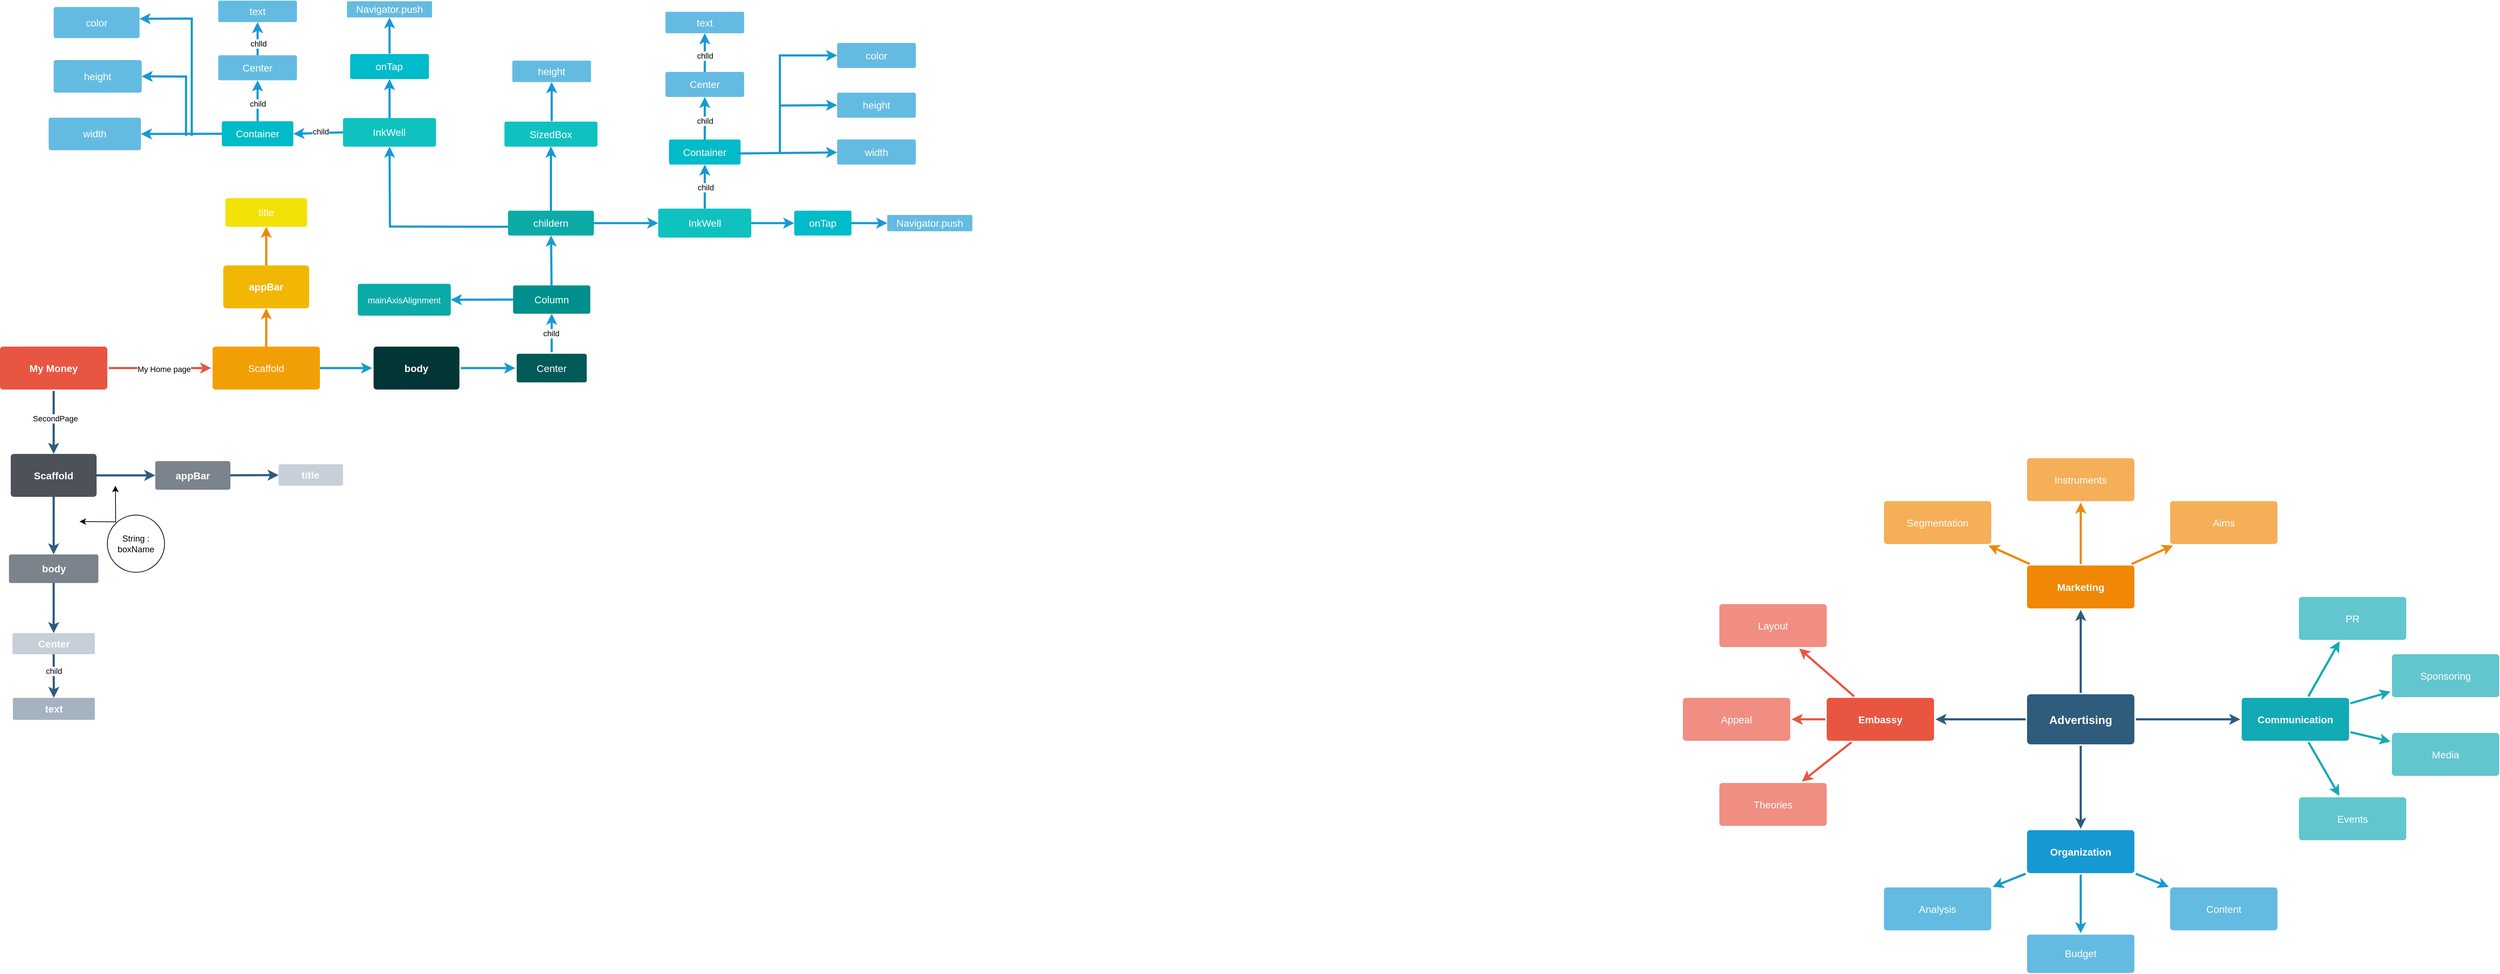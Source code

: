 <mxfile version="22.1.9" type="github">
  <diagram id="6a731a19-8d31-9384-78a2-239565b7b9f0" name="Page-1">
    <mxGraphModel dx="3760" dy="2024" grid="1" gridSize="10" guides="1" tooltips="1" connect="1" arrows="1" fold="1" page="1" pageScale="1" pageWidth="1169" pageHeight="827" background="none" math="0" shadow="0">
      <root>
        <mxCell id="0" />
        <mxCell id="1" parent="0" />
        <mxCell id="1745" value="" style="edgeStyle=none;rounded=0;jumpStyle=none;html=1;shadow=0;labelBackgroundColor=none;startArrow=none;startFill=0;endArrow=classic;endFill=1;jettySize=auto;orthogonalLoop=1;strokeColor=#2F5B7C;strokeWidth=3;fontFamily=Helvetica;fontSize=16;fontColor=#23445D;spacing=5;" parent="1" source="1749" target="1764" edge="1">
          <mxGeometry relative="1" as="geometry" />
        </mxCell>
        <mxCell id="1746" value="" style="edgeStyle=none;rounded=0;jumpStyle=none;html=1;shadow=0;labelBackgroundColor=none;startArrow=none;startFill=0;endArrow=classic;endFill=1;jettySize=auto;orthogonalLoop=1;strokeColor=#2F5B7C;strokeWidth=3;fontFamily=Helvetica;fontSize=16;fontColor=#23445D;spacing=5;" parent="1" source="1749" target="1771" edge="1">
          <mxGeometry relative="1" as="geometry" />
        </mxCell>
        <mxCell id="1747" value="" style="edgeStyle=none;rounded=0;jumpStyle=none;html=1;shadow=0;labelBackgroundColor=none;startArrow=none;startFill=0;endArrow=classic;endFill=1;jettySize=auto;orthogonalLoop=1;strokeColor=#2F5B7C;strokeWidth=3;fontFamily=Helvetica;fontSize=16;fontColor=#23445D;spacing=5;" parent="1" source="1749" target="1760" edge="1">
          <mxGeometry relative="1" as="geometry" />
        </mxCell>
        <mxCell id="1748" value="" style="edgeStyle=none;rounded=0;jumpStyle=none;html=1;shadow=0;labelBackgroundColor=none;startArrow=none;startFill=0;endArrow=classic;endFill=1;jettySize=auto;orthogonalLoop=1;strokeColor=#2F5B7C;strokeWidth=3;fontFamily=Helvetica;fontSize=16;fontColor=#23445D;spacing=5;" parent="1" source="1749" target="1753" edge="1">
          <mxGeometry relative="1" as="geometry" />
        </mxCell>
        <mxCell id="1749" value="Advertising" style="rounded=1;whiteSpace=wrap;html=1;shadow=0;labelBackgroundColor=none;strokeColor=none;strokeWidth=3;fillColor=#2F5B7C;fontFamily=Helvetica;fontSize=16;fontColor=#FFFFFF;align=center;fontStyle=1;spacing=5;arcSize=7;perimeterSpacing=2;" parent="1" vertex="1">
          <mxGeometry x="495" y="380.5" width="150" height="70" as="geometry" />
        </mxCell>
        <mxCell id="1750" value="" style="edgeStyle=none;rounded=1;jumpStyle=none;html=1;shadow=0;labelBackgroundColor=none;startArrow=none;startFill=0;jettySize=auto;orthogonalLoop=1;strokeColor=#E85642;strokeWidth=3;fontFamily=Helvetica;fontSize=14;fontColor=#FFFFFF;spacing=5;fontStyle=1;fillColor=#b0e3e6;" parent="1" source="1753" target="1756" edge="1">
          <mxGeometry relative="1" as="geometry" />
        </mxCell>
        <mxCell id="1751" value="" style="edgeStyle=none;rounded=1;jumpStyle=none;html=1;shadow=0;labelBackgroundColor=none;startArrow=none;startFill=0;jettySize=auto;orthogonalLoop=1;strokeColor=#E85642;strokeWidth=3;fontFamily=Helvetica;fontSize=14;fontColor=#FFFFFF;spacing=5;fontStyle=1;fillColor=#b0e3e6;" parent="1" source="1753" target="1755" edge="1">
          <mxGeometry relative="1" as="geometry" />
        </mxCell>
        <mxCell id="1752" value="" style="edgeStyle=none;rounded=1;jumpStyle=none;html=1;shadow=0;labelBackgroundColor=none;startArrow=none;startFill=0;jettySize=auto;orthogonalLoop=1;strokeColor=#E85642;strokeWidth=3;fontFamily=Helvetica;fontSize=14;fontColor=#FFFFFF;spacing=5;fontStyle=1;fillColor=#b0e3e6;" parent="1" source="1753" target="1754" edge="1">
          <mxGeometry relative="1" as="geometry" />
        </mxCell>
        <mxCell id="1753" value="Embassy" style="rounded=1;whiteSpace=wrap;html=1;shadow=0;labelBackgroundColor=none;strokeColor=none;strokeWidth=3;fillColor=#e85642;fontFamily=Helvetica;fontSize=14;fontColor=#FFFFFF;align=center;spacing=5;fontStyle=1;arcSize=7;perimeterSpacing=2;" parent="1" vertex="1">
          <mxGeometry x="215" y="385.5" width="150" height="60" as="geometry" />
        </mxCell>
        <mxCell id="1754" value="Theories" style="rounded=1;whiteSpace=wrap;html=1;shadow=0;labelBackgroundColor=none;strokeColor=none;strokeWidth=3;fillColor=#f08e81;fontFamily=Helvetica;fontSize=14;fontColor=#FFFFFF;align=center;spacing=5;fontStyle=0;arcSize=7;perimeterSpacing=2;" parent="1" vertex="1">
          <mxGeometry x="65" y="504.5" width="150" height="60" as="geometry" />
        </mxCell>
        <mxCell id="1755" value="Appeal" style="rounded=1;whiteSpace=wrap;html=1;shadow=0;labelBackgroundColor=none;strokeColor=none;strokeWidth=3;fillColor=#f08e81;fontFamily=Helvetica;fontSize=14;fontColor=#FFFFFF;align=center;spacing=5;fontStyle=0;arcSize=7;perimeterSpacing=2;" parent="1" vertex="1">
          <mxGeometry x="14" y="385.5" width="150" height="60" as="geometry" />
        </mxCell>
        <mxCell id="1756" value="Layout" style="rounded=1;whiteSpace=wrap;html=1;shadow=0;labelBackgroundColor=none;strokeColor=none;strokeWidth=3;fillColor=#f08e81;fontFamily=Helvetica;fontSize=14;fontColor=#FFFFFF;align=center;spacing=5;fontStyle=0;arcSize=7;perimeterSpacing=2;" parent="1" vertex="1">
          <mxGeometry x="65" y="254.5" width="150" height="60" as="geometry" />
        </mxCell>
        <mxCell id="1757" value="" style="edgeStyle=none;rounded=0;jumpStyle=none;html=1;shadow=0;labelBackgroundColor=none;startArrow=none;startFill=0;endArrow=classic;endFill=1;jettySize=auto;orthogonalLoop=1;strokeColor=#1699D3;strokeWidth=3;fontFamily=Helvetica;fontSize=14;fontColor=#FFFFFF;spacing=5;" parent="1" source="1760" target="1763" edge="1">
          <mxGeometry relative="1" as="geometry" />
        </mxCell>
        <mxCell id="1758" value="" style="edgeStyle=none;rounded=0;jumpStyle=none;html=1;shadow=0;labelBackgroundColor=none;startArrow=none;startFill=0;endArrow=classic;endFill=1;jettySize=auto;orthogonalLoop=1;strokeColor=#1699D3;strokeWidth=3;fontFamily=Helvetica;fontSize=14;fontColor=#FFFFFF;spacing=5;" parent="1" source="1760" target="1762" edge="1">
          <mxGeometry relative="1" as="geometry" />
        </mxCell>
        <mxCell id="1759" value="" style="edgeStyle=none;rounded=0;jumpStyle=none;html=1;shadow=0;labelBackgroundColor=none;startArrow=none;startFill=0;endArrow=classic;endFill=1;jettySize=auto;orthogonalLoop=1;strokeColor=#1699D3;strokeWidth=3;fontFamily=Helvetica;fontSize=14;fontColor=#FFFFFF;spacing=5;" parent="1" source="1760" target="1761" edge="1">
          <mxGeometry relative="1" as="geometry" />
        </mxCell>
        <mxCell id="1760" value="Organization" style="rounded=1;whiteSpace=wrap;html=1;shadow=0;labelBackgroundColor=none;strokeColor=none;strokeWidth=3;fillColor=#1699d3;fontFamily=Helvetica;fontSize=14;fontColor=#FFFFFF;align=center;spacing=5;fontStyle=1;arcSize=7;perimeterSpacing=2;" parent="1" vertex="1">
          <mxGeometry x="495" y="570.5" width="150" height="60" as="geometry" />
        </mxCell>
        <mxCell id="1761" value="Content" style="rounded=1;whiteSpace=wrap;html=1;shadow=0;labelBackgroundColor=none;strokeColor=none;strokeWidth=3;fillColor=#64bbe2;fontFamily=Helvetica;fontSize=14;fontColor=#FFFFFF;align=center;spacing=5;arcSize=7;perimeterSpacing=2;" parent="1" vertex="1">
          <mxGeometry x="695" y="650.5" width="150" height="60" as="geometry" />
        </mxCell>
        <mxCell id="1762" value="Budget" style="rounded=1;whiteSpace=wrap;html=1;shadow=0;labelBackgroundColor=none;strokeColor=none;strokeWidth=3;fillColor=#64bbe2;fontFamily=Helvetica;fontSize=14;fontColor=#FFFFFF;align=center;spacing=5;arcSize=7;perimeterSpacing=2;" parent="1" vertex="1">
          <mxGeometry x="495" y="716.5" width="150" height="53.5" as="geometry" />
        </mxCell>
        <mxCell id="1763" value="Analysis" style="rounded=1;whiteSpace=wrap;html=1;shadow=0;labelBackgroundColor=none;strokeColor=none;strokeWidth=3;fillColor=#64bbe2;fontFamily=Helvetica;fontSize=14;fontColor=#FFFFFF;align=center;spacing=5;arcSize=7;perimeterSpacing=2;" parent="1" vertex="1">
          <mxGeometry x="295" y="650.5" width="150" height="60" as="geometry" />
        </mxCell>
        <mxCell id="1764" value="Marketing" style="rounded=1;whiteSpace=wrap;html=1;shadow=0;labelBackgroundColor=none;strokeColor=none;strokeWidth=3;fillColor=#F08705;fontFamily=Helvetica;fontSize=14;fontColor=#FFFFFF;align=center;spacing=5;fontStyle=1;arcSize=7;perimeterSpacing=2;" parent="1" vertex="1">
          <mxGeometry x="495" y="200.5" width="150" height="60" as="geometry" />
        </mxCell>
        <mxCell id="1765" value="Aims&lt;br&gt;" style="rounded=1;whiteSpace=wrap;html=1;shadow=0;labelBackgroundColor=none;strokeColor=none;strokeWidth=3;fillColor=#f5af58;fontFamily=Helvetica;fontSize=14;fontColor=#FFFFFF;align=center;spacing=5;arcSize=7;perimeterSpacing=2;" parent="1" vertex="1">
          <mxGeometry x="695" y="110.5" width="150" height="60" as="geometry" />
        </mxCell>
        <mxCell id="1766" value="" style="edgeStyle=none;rounded=0;jumpStyle=none;html=1;shadow=0;labelBackgroundColor=none;startArrow=none;startFill=0;endArrow=classic;endFill=1;jettySize=auto;orthogonalLoop=1;strokeColor=#F08705;strokeWidth=3;fontFamily=Helvetica;fontSize=14;fontColor=#FFFFFF;spacing=5;" parent="1" source="1764" target="1765" edge="1">
          <mxGeometry relative="1" as="geometry" />
        </mxCell>
        <mxCell id="1767" value="Instruments" style="rounded=1;whiteSpace=wrap;html=1;shadow=0;labelBackgroundColor=none;strokeColor=none;strokeWidth=3;fillColor=#f5af58;fontFamily=Helvetica;fontSize=14;fontColor=#FFFFFF;align=center;spacing=5;arcSize=7;perimeterSpacing=2;" parent="1" vertex="1">
          <mxGeometry x="495" y="50.5" width="150" height="60" as="geometry" />
        </mxCell>
        <mxCell id="1768" value="" style="edgeStyle=none;rounded=0;jumpStyle=none;html=1;shadow=0;labelBackgroundColor=none;startArrow=none;startFill=0;endArrow=classic;endFill=1;jettySize=auto;orthogonalLoop=1;strokeColor=#F08705;strokeWidth=3;fontFamily=Helvetica;fontSize=14;fontColor=#FFFFFF;spacing=5;" parent="1" source="1764" target="1767" edge="1">
          <mxGeometry relative="1" as="geometry" />
        </mxCell>
        <mxCell id="1769" value="Segmentation" style="rounded=1;whiteSpace=wrap;html=1;shadow=0;labelBackgroundColor=none;strokeColor=none;strokeWidth=3;fillColor=#f5af58;fontFamily=Helvetica;fontSize=14;fontColor=#FFFFFF;align=center;spacing=5;arcSize=7;perimeterSpacing=2;" parent="1" vertex="1">
          <mxGeometry x="295" y="110.5" width="150" height="60" as="geometry" />
        </mxCell>
        <mxCell id="1770" value="" style="edgeStyle=none;rounded=0;jumpStyle=none;html=1;shadow=0;labelBackgroundColor=none;startArrow=none;startFill=0;endArrow=classic;endFill=1;jettySize=auto;orthogonalLoop=1;strokeColor=#F08705;strokeWidth=3;fontFamily=Helvetica;fontSize=14;fontColor=#FFFFFF;spacing=5;" parent="1" source="1764" target="1769" edge="1">
          <mxGeometry relative="1" as="geometry" />
        </mxCell>
        <mxCell id="1771" value="Communication" style="rounded=1;whiteSpace=wrap;html=1;shadow=0;labelBackgroundColor=none;strokeColor=none;strokeWidth=3;fillColor=#12aab5;fontFamily=Helvetica;fontSize=14;fontColor=#FFFFFF;align=center;spacing=5;fontStyle=1;arcSize=7;perimeterSpacing=2;" parent="1" vertex="1">
          <mxGeometry x="795" y="385.5" width="150" height="60" as="geometry" />
        </mxCell>
        <mxCell id="1772" value="Events" style="rounded=1;whiteSpace=wrap;html=1;shadow=0;labelBackgroundColor=none;strokeColor=none;strokeWidth=3;fillColor=#61c6ce;fontFamily=Helvetica;fontSize=14;fontColor=#FFFFFF;align=center;spacing=5;fontStyle=0;arcSize=7;perimeterSpacing=2;" parent="1" vertex="1">
          <mxGeometry x="875" y="524.5" width="150" height="60" as="geometry" />
        </mxCell>
        <mxCell id="1773" value="" style="edgeStyle=none;rounded=1;jumpStyle=none;html=1;shadow=0;labelBackgroundColor=none;startArrow=none;startFill=0;jettySize=auto;orthogonalLoop=1;strokeColor=#12AAB5;strokeWidth=3;fontFamily=Helvetica;fontSize=14;fontColor=#FFFFFF;spacing=5;fontStyle=1;fillColor=#b0e3e6;" parent="1" source="1771" target="1772" edge="1">
          <mxGeometry relative="1" as="geometry" />
        </mxCell>
        <mxCell id="1774" value="Media" style="rounded=1;whiteSpace=wrap;html=1;shadow=0;labelBackgroundColor=none;strokeColor=none;strokeWidth=3;fillColor=#61c6ce;fontFamily=Helvetica;fontSize=14;fontColor=#FFFFFF;align=center;spacing=5;fontStyle=0;arcSize=7;perimeterSpacing=2;" parent="1" vertex="1">
          <mxGeometry x="1005" y="434.5" width="150" height="60" as="geometry" />
        </mxCell>
        <mxCell id="1775" value="" style="edgeStyle=none;rounded=1;jumpStyle=none;html=1;shadow=0;labelBackgroundColor=none;startArrow=none;startFill=0;jettySize=auto;orthogonalLoop=1;strokeColor=#12AAB5;strokeWidth=3;fontFamily=Helvetica;fontSize=14;fontColor=#FFFFFF;spacing=5;fontStyle=1;fillColor=#b0e3e6;" parent="1" source="1771" target="1774" edge="1">
          <mxGeometry relative="1" as="geometry" />
        </mxCell>
        <mxCell id="1776" value="Sponsoring" style="rounded=1;whiteSpace=wrap;html=1;shadow=0;labelBackgroundColor=none;strokeColor=none;strokeWidth=3;fillColor=#61c6ce;fontFamily=Helvetica;fontSize=14;fontColor=#FFFFFF;align=center;spacing=5;fontStyle=0;arcSize=7;perimeterSpacing=2;" parent="1" vertex="1">
          <mxGeometry x="1005" y="324.5" width="150" height="60" as="geometry" />
        </mxCell>
        <mxCell id="1777" value="" style="edgeStyle=none;rounded=1;jumpStyle=none;html=1;shadow=0;labelBackgroundColor=none;startArrow=none;startFill=0;jettySize=auto;orthogonalLoop=1;strokeColor=#12AAB5;strokeWidth=3;fontFamily=Helvetica;fontSize=14;fontColor=#FFFFFF;spacing=5;fontStyle=1;fillColor=#b0e3e6;" parent="1" source="1771" target="1776" edge="1">
          <mxGeometry relative="1" as="geometry" />
        </mxCell>
        <mxCell id="1778" value="PR" style="rounded=1;whiteSpace=wrap;html=1;shadow=0;labelBackgroundColor=none;strokeColor=none;strokeWidth=3;fillColor=#61c6ce;fontFamily=Helvetica;fontSize=14;fontColor=#FFFFFF;align=center;spacing=5;fontStyle=0;arcSize=7;perimeterSpacing=2;" parent="1" vertex="1">
          <mxGeometry x="875" y="244.5" width="150" height="60" as="geometry" />
        </mxCell>
        <mxCell id="1779" value="" style="edgeStyle=none;rounded=1;jumpStyle=none;html=1;shadow=0;labelBackgroundColor=none;startArrow=none;startFill=0;jettySize=auto;orthogonalLoop=1;strokeColor=#12AAB5;strokeWidth=3;fontFamily=Helvetica;fontSize=14;fontColor=#FFFFFF;spacing=5;fontStyle=1;fillColor=#b0e3e6;" parent="1" source="1771" target="1778" edge="1">
          <mxGeometry relative="1" as="geometry" />
        </mxCell>
        <mxCell id="Yb5Un9g-1yQPLRT3fWdx-1779" value="" style="edgeStyle=none;rounded=1;jumpStyle=none;html=1;shadow=0;labelBackgroundColor=none;startArrow=none;startFill=0;jettySize=auto;orthogonalLoop=1;strokeColor=#E85642;strokeWidth=3;fontFamily=Helvetica;fontSize=14;fontColor=#FFFFFF;spacing=5;fontStyle=1;fillColor=#b0e3e6;exitX=1;exitY=0.5;exitDx=0;exitDy=0;" edge="1" source="Yb5Un9g-1yQPLRT3fWdx-1782" target="Yb5Un9g-1yQPLRT3fWdx-1785" parent="1">
          <mxGeometry relative="1" as="geometry">
            <mxPoint x="-2188.0" y="-45.496" as="sourcePoint" />
          </mxGeometry>
        </mxCell>
        <mxCell id="Yb5Un9g-1yQPLRT3fWdx-1786" value="My Home page" style="edgeLabel;html=1;align=center;verticalAlign=middle;resizable=0;points=[];" vertex="1" connectable="0" parent="Yb5Un9g-1yQPLRT3fWdx-1779">
          <mxGeometry x="0.073" y="-1" relative="1" as="geometry">
            <mxPoint as="offset" />
          </mxGeometry>
        </mxCell>
        <mxCell id="Yb5Un9g-1yQPLRT3fWdx-1881" value="" style="edgeStyle=none;rounded=0;jumpStyle=none;html=1;shadow=0;labelBackgroundColor=none;startArrow=none;startFill=0;endArrow=classic;endFill=1;jettySize=auto;orthogonalLoop=1;strokeColor=#2F5B7C;strokeWidth=3;fontFamily=Helvetica;fontSize=16;fontColor=#23445D;spacing=5;" edge="1" parent="1" source="Yb5Un9g-1yQPLRT3fWdx-1782" target="Yb5Un9g-1yQPLRT3fWdx-1880">
          <mxGeometry relative="1" as="geometry" />
        </mxCell>
        <mxCell id="Yb5Un9g-1yQPLRT3fWdx-1883" value="SecondPage" style="edgeLabel;html=1;align=center;verticalAlign=middle;resizable=0;points=[];" vertex="1" connectable="0" parent="Yb5Un9g-1yQPLRT3fWdx-1881">
          <mxGeometry x="-0.121" y="2" relative="1" as="geometry">
            <mxPoint as="offset" />
          </mxGeometry>
        </mxCell>
        <mxCell id="Yb5Un9g-1yQPLRT3fWdx-1782" value="My Money" style="rounded=1;whiteSpace=wrap;html=1;shadow=0;labelBackgroundColor=none;strokeColor=none;strokeWidth=3;fillColor=#e85642;fontFamily=Helvetica;fontSize=14;fontColor=#FFFFFF;align=center;spacing=5;fontStyle=1;arcSize=7;perimeterSpacing=2;" vertex="1" parent="1">
          <mxGeometry x="-2338" y="-105.5" width="150" height="60" as="geometry" />
        </mxCell>
        <mxCell id="Yb5Un9g-1yQPLRT3fWdx-1788" style="edgeStyle=none;rounded=0;jumpStyle=none;html=1;shadow=0;labelBackgroundColor=none;startArrow=none;startFill=0;endArrow=classic;endFill=1;jettySize=auto;orthogonalLoop=1;strokeColor=#F08705;strokeWidth=3;fontFamily=Helvetica;fontSize=14;fontColor=#FFFFFF;spacing=5;" edge="1" parent="1">
          <mxGeometry relative="1" as="geometry">
            <mxPoint x="-1965.91" y="-159" as="targetPoint" />
            <mxPoint x="-1965.91" y="-81" as="sourcePoint" />
          </mxGeometry>
        </mxCell>
        <mxCell id="Yb5Un9g-1yQPLRT3fWdx-1797" value="" style="edgeStyle=none;rounded=0;jumpStyle=none;html=1;shadow=0;labelBackgroundColor=none;startArrow=none;startFill=0;endArrow=classic;endFill=1;jettySize=auto;orthogonalLoop=1;strokeColor=#1699D3;strokeWidth=3;fontFamily=Helvetica;fontSize=14;fontColor=#FFFFFF;spacing=5;" edge="1" parent="1" target="Yb5Un9g-1yQPLRT3fWdx-1796">
          <mxGeometry relative="1" as="geometry">
            <mxPoint x="-1908.91" y="-75.5" as="sourcePoint" />
          </mxGeometry>
        </mxCell>
        <mxCell id="Yb5Un9g-1yQPLRT3fWdx-1785" value="Scaffold" style="rounded=1;whiteSpace=wrap;html=1;shadow=0;labelBackgroundColor=none;strokeColor=none;strokeWidth=3;fillColor=#F29F05;fontFamily=Helvetica;fontSize=14;fontColor=#FFFFFF;align=center;spacing=5;fontStyle=0;arcSize=7;perimeterSpacing=2;" vertex="1" parent="1">
          <mxGeometry x="-2040.91" y="-105.5" width="150" height="60" as="geometry" />
        </mxCell>
        <mxCell id="Yb5Un9g-1yQPLRT3fWdx-1792" style="edgeStyle=none;rounded=0;jumpStyle=none;html=1;shadow=0;labelBackgroundColor=none;startArrow=none;startFill=0;endArrow=classic;endFill=1;jettySize=auto;orthogonalLoop=1;strokeColor=#F08705;strokeWidth=3;fontFamily=Helvetica;fontSize=14;fontColor=#FFFFFF;spacing=5;" edge="1" parent="1">
          <mxGeometry relative="1" as="geometry">
            <mxPoint x="-1965.91" y="-273" as="targetPoint" />
            <mxPoint x="-1965.91" y="-185" as="sourcePoint" />
          </mxGeometry>
        </mxCell>
        <mxCell id="Yb5Un9g-1yQPLRT3fWdx-1790" value="appBar" style="rounded=1;whiteSpace=wrap;html=1;shadow=0;labelBackgroundColor=none;strokeColor=none;strokeWidth=3;fillColor=#F2B705;fontFamily=Helvetica;fontSize=14;fontColor=#FFFFFF;align=center;spacing=5;fontStyle=1;arcSize=7;perimeterSpacing=2;" vertex="1" parent="1">
          <mxGeometry x="-2025.91" y="-219" width="120" height="60" as="geometry" />
        </mxCell>
        <mxCell id="Yb5Un9g-1yQPLRT3fWdx-1794" value="&lt;font style=&quot;font-size: 14px;&quot;&gt;title&lt;/font&gt;" style="rounded=1;whiteSpace=wrap;html=1;shadow=0;labelBackgroundColor=none;strokeColor=none;strokeWidth=3;fillColor=#F2E205;fontFamily=Helvetica;fontSize=14;fontColor=#FFFFFF;align=center;spacing=5;arcSize=7;perimeterSpacing=2;" vertex="1" parent="1">
          <mxGeometry x="-2022.91" y="-313" width="114" height="40" as="geometry" />
        </mxCell>
        <mxCell id="Yb5Un9g-1yQPLRT3fWdx-1799" value="" style="vedgeStyle=none;rounded=0;jumpStyle=none;html=1;shadow=0;labelBackgroundColor=none;startArrow=none;startFill=0;endArrow=classic;endFill=1;jettySize=auto;orthogonalLoop=1;strokeColor=#1699D3;strokeWidth=3;fontFamily=Helvetica;fontSize=14;fontColor=#FFFFFF;spacing=5;edgeStyle=orthogonalEdgeStyle;rounded=0;orthogonalLoop=1;jettySize=auto;html=1;" edge="1" parent="1" source="Yb5Un9g-1yQPLRT3fWdx-1796" target="Yb5Un9g-1yQPLRT3fWdx-1798">
          <mxGeometry relative="1" as="geometry" />
        </mxCell>
        <mxCell id="Yb5Un9g-1yQPLRT3fWdx-1796" value="body" style="rounded=1;whiteSpace=wrap;html=1;shadow=0;labelBackgroundColor=none;strokeColor=none;strokeWidth=3;fillColor=#023535;fontFamily=Helvetica;fontSize=14;fontColor=#FFFFFF;align=center;spacing=5;fontStyle=1;arcSize=7;perimeterSpacing=2;" vertex="1" parent="1">
          <mxGeometry x="-1815.91" y="-105.5" width="120" height="60" as="geometry" />
        </mxCell>
        <mxCell id="Yb5Un9g-1yQPLRT3fWdx-1801" value="" style="edgeStyle=none;rounded=0;jumpStyle=none;html=1;shadow=0;labelBackgroundColor=none;startArrow=none;startFill=0;endArrow=classic;endFill=1;jettySize=auto;orthogonalLoop=1;strokeColor=#1699D3;strokeWidth=3;fontFamily=Helvetica;fontSize=14;fontColor=#FFFFFF;spacing=5;" edge="1" parent="1" source="Yb5Un9g-1yQPLRT3fWdx-1798" target="Yb5Un9g-1yQPLRT3fWdx-1800">
          <mxGeometry relative="1" as="geometry" />
        </mxCell>
        <mxCell id="Yb5Un9g-1yQPLRT3fWdx-1802" value="child" style="edgeLabel;html=1;align=center;verticalAlign=middle;resizable=0;points=[];" vertex="1" connectable="0" parent="Yb5Un9g-1yQPLRT3fWdx-1801">
          <mxGeometry x="-0.021" y="1" relative="1" as="geometry">
            <mxPoint as="offset" />
          </mxGeometry>
        </mxCell>
        <mxCell id="Yb5Un9g-1yQPLRT3fWdx-1822" value="" style="edgeStyle=none;rounded=0;jumpStyle=none;html=1;shadow=0;labelBackgroundColor=none;startArrow=none;startFill=0;endArrow=classic;endFill=1;jettySize=auto;orthogonalLoop=1;strokeColor=#1699D3;strokeWidth=3;fontFamily=Helvetica;fontSize=14;fontColor=#FFFFFF;spacing=5;exitX=0.5;exitY=0;exitDx=0;exitDy=0;" edge="1" parent="1" source="Yb5Un9g-1yQPLRT3fWdx-1873" target="Yb5Un9g-1yQPLRT3fWdx-1821">
          <mxGeometry relative="1" as="geometry">
            <mxPoint x="-1378" y="-320" as="sourcePoint" />
            <mxPoint x="-1353" y="-355.5" as="targetPoint" />
            <Array as="points" />
          </mxGeometry>
        </mxCell>
        <mxCell id="Yb5Un9g-1yQPLRT3fWdx-1824" value="child" style="edgeLabel;html=1;align=center;verticalAlign=middle;resizable=0;points=[];" vertex="1" connectable="0" parent="Yb5Un9g-1yQPLRT3fWdx-1822">
          <mxGeometry x="-0.079" y="-1" relative="1" as="geometry">
            <mxPoint y="-1" as="offset" />
          </mxGeometry>
        </mxCell>
        <mxCell id="Yb5Un9g-1yQPLRT3fWdx-1798" value="Center" style="rounded=1;whiteSpace=wrap;html=1;shadow=0;labelBackgroundColor=none;strokeColor=none;strokeWidth=3;fillColor=#015958;fontFamily=Helvetica;fontSize=14;fontColor=#FFFFFF;align=center;spacing=5;arcSize=7;perimeterSpacing=2;" vertex="1" parent="1">
          <mxGeometry x="-1615.91" y="-95.5" width="97.91" height="40" as="geometry" />
        </mxCell>
        <mxCell id="Yb5Un9g-1yQPLRT3fWdx-1805" value="" style="edgeStyle=none;rounded=0;jumpStyle=none;html=1;shadow=0;labelBackgroundColor=none;startArrow=none;startFill=0;endArrow=classic;endFill=1;jettySize=auto;orthogonalLoop=1;strokeColor=#1699D3;strokeWidth=3;fontFamily=Helvetica;fontSize=14;fontColor=#FFFFFF;spacing=5;entryX=1;entryY=0.5;entryDx=0;entryDy=0;exitX=0;exitY=0.5;exitDx=0;exitDy=0;" edge="1" parent="1" source="Yb5Un9g-1yQPLRT3fWdx-1800" target="Yb5Un9g-1yQPLRT3fWdx-1804">
          <mxGeometry relative="1" as="geometry" />
        </mxCell>
        <mxCell id="Yb5Un9g-1yQPLRT3fWdx-1809" value="" style="edgeStyle=none;rounded=0;jumpStyle=none;html=1;shadow=0;labelBackgroundColor=none;startArrow=none;startFill=0;endArrow=classic;endFill=1;jettySize=auto;orthogonalLoop=1;strokeColor=#1699D3;strokeWidth=3;fontFamily=Helvetica;fontSize=14;fontColor=#FFFFFF;spacing=5;" edge="1" parent="1" source="Yb5Un9g-1yQPLRT3fWdx-1800" target="Yb5Un9g-1yQPLRT3fWdx-1808">
          <mxGeometry relative="1" as="geometry" />
        </mxCell>
        <mxCell id="Yb5Un9g-1yQPLRT3fWdx-1800" value="Column" style="whiteSpace=wrap;html=1;fontSize=14;fillColor=#008F8C;strokeColor=none;fontColor=#FFFFFF;rounded=1;shadow=0;labelBackgroundColor=none;strokeWidth=3;spacing=5;arcSize=7;" vertex="1" parent="1">
          <mxGeometry x="-1620.91" y="-191" width="107.91" height="39.5" as="geometry" />
        </mxCell>
        <mxCell id="Yb5Un9g-1yQPLRT3fWdx-1804" value="&lt;font style=&quot;font-size: 12px;&quot;&gt;mainAxisAlignment&lt;/font&gt;" style="whiteSpace=wrap;html=1;fontSize=14;fillColor=#0CABA8;strokeColor=none;fontColor=#FFFFFF;rounded=1;shadow=0;labelBackgroundColor=none;strokeWidth=3;spacing=5;arcSize=7;" vertex="1" parent="1">
          <mxGeometry x="-1838" y="-193.25" width="129.99" height="44.5" as="geometry" />
        </mxCell>
        <mxCell id="Yb5Un9g-1yQPLRT3fWdx-1818" value="" style="edgeStyle=none;rounded=0;jumpStyle=none;html=1;shadow=0;labelBackgroundColor=none;startArrow=none;startFill=0;endArrow=classic;endFill=1;jettySize=auto;orthogonalLoop=1;strokeColor=#1699D3;strokeWidth=3;fontFamily=Helvetica;fontSize=14;fontColor=#FFFFFF;spacing=5;exitX=1;exitY=0.5;exitDx=0;exitDy=0;" edge="1" parent="1" source="Yb5Un9g-1yQPLRT3fWdx-1873" target="Yb5Un9g-1yQPLRT3fWdx-1817">
          <mxGeometry relative="1" as="geometry">
            <mxPoint x="-1198" y="-279.75" as="sourcePoint" />
          </mxGeometry>
        </mxCell>
        <mxCell id="Yb5Un9g-1yQPLRT3fWdx-1868" value="" style="edgeStyle=orthogonalEdgeStyle;rounded=0;orthogonalLoop=1;jettySize=auto;html=1;" edge="1" parent="1" source="Yb5Un9g-1yQPLRT3fWdx-1808" target="Yb5Un9g-1yQPLRT3fWdx-1867">
          <mxGeometry relative="1" as="geometry" />
        </mxCell>
        <mxCell id="Yb5Un9g-1yQPLRT3fWdx-1808" value="childern" style="whiteSpace=wrap;html=1;fontSize=14;fillColor=#0CABA8;strokeColor=none;fontColor=#FFFFFF;rounded=1;shadow=0;labelBackgroundColor=none;strokeWidth=3;spacing=5;arcSize=7;" vertex="1" parent="1">
          <mxGeometry x="-1628" y="-295.5" width="120" height="34.75" as="geometry" />
        </mxCell>
        <mxCell id="Yb5Un9g-1yQPLRT3fWdx-1841" value="" style="edgeStyle=none;rounded=0;jumpStyle=none;html=1;shadow=0;labelBackgroundColor=none;startArrow=none;startFill=0;endArrow=classic;endFill=1;jettySize=auto;orthogonalLoop=1;strokeColor=#1699D3;strokeWidth=3;fontFamily=Helvetica;fontSize=14;fontColor=#FFFFFF;spacing=5;" edge="1" parent="1" source="Yb5Un9g-1yQPLRT3fWdx-1817" target="Yb5Un9g-1yQPLRT3fWdx-1840">
          <mxGeometry relative="1" as="geometry" />
        </mxCell>
        <mxCell id="Yb5Un9g-1yQPLRT3fWdx-1817" value="onTap" style="whiteSpace=wrap;html=1;fontSize=14;fillColor=#00BBC9;strokeColor=none;fontColor=#FFFFFF;rounded=1;shadow=0;labelBackgroundColor=none;strokeWidth=3;spacing=5;arcSize=7;" vertex="1" parent="1">
          <mxGeometry x="-1228" y="-295.5" width="80" height="34.75" as="geometry" />
        </mxCell>
        <mxCell id="Yb5Un9g-1yQPLRT3fWdx-1826" value="" style="edgeStyle=none;rounded=0;jumpStyle=none;html=1;shadow=0;labelBackgroundColor=none;startArrow=none;startFill=0;endArrow=classic;endFill=1;jettySize=auto;orthogonalLoop=1;strokeColor=#1699D3;strokeWidth=3;fontFamily=Helvetica;fontSize=14;fontColor=#FFFFFF;spacing=5;" edge="1" parent="1" target="Yb5Un9g-1yQPLRT3fWdx-1825">
          <mxGeometry relative="1" as="geometry">
            <mxPoint x="-1353" y="-395" as="sourcePoint" />
          </mxGeometry>
        </mxCell>
        <mxCell id="Yb5Un9g-1yQPLRT3fWdx-1834" value="child" style="edgeLabel;html=1;align=center;verticalAlign=middle;resizable=0;points=[];" vertex="1" connectable="0" parent="Yb5Un9g-1yQPLRT3fWdx-1826">
          <mxGeometry x="-0.129" relative="1" as="geometry">
            <mxPoint as="offset" />
          </mxGeometry>
        </mxCell>
        <mxCell id="Yb5Un9g-1yQPLRT3fWdx-1821" value="Container" style="whiteSpace=wrap;html=1;fontSize=14;fillColor=#00BBC9;strokeColor=none;fontColor=#FFFFFF;rounded=1;shadow=0;labelBackgroundColor=none;strokeWidth=3;spacing=5;arcSize=7;" vertex="1" parent="1">
          <mxGeometry x="-1403" y="-395" width="100" height="35" as="geometry" />
        </mxCell>
        <mxCell id="Yb5Un9g-1yQPLRT3fWdx-1836" value="" style="edgeStyle=none;rounded=0;jumpStyle=none;html=1;shadow=0;labelBackgroundColor=none;startArrow=none;startFill=0;endArrow=classic;endFill=1;jettySize=auto;orthogonalLoop=1;strokeColor=#1699D3;strokeWidth=3;fontFamily=Helvetica;fontSize=14;fontColor=#FFFFFF;spacing=5;" edge="1" parent="1" source="Yb5Un9g-1yQPLRT3fWdx-1825" target="Yb5Un9g-1yQPLRT3fWdx-1835">
          <mxGeometry relative="1" as="geometry" />
        </mxCell>
        <mxCell id="Yb5Un9g-1yQPLRT3fWdx-1837" value="chlld" style="edgeLabel;html=1;align=center;verticalAlign=middle;resizable=0;points=[];" vertex="1" connectable="0" parent="Yb5Un9g-1yQPLRT3fWdx-1836">
          <mxGeometry x="-0.274" y="-1" relative="1" as="geometry">
            <mxPoint x="-1" y="-3" as="offset" />
          </mxGeometry>
        </mxCell>
        <mxCell id="Yb5Un9g-1yQPLRT3fWdx-1825" value="Center" style="whiteSpace=wrap;html=1;fontSize=14;fillColor=#64bbe2;strokeColor=none;fontColor=#FFFFFF;rounded=1;shadow=0;labelBackgroundColor=none;strokeWidth=3;spacing=5;arcSize=7;" vertex="1" parent="1">
          <mxGeometry x="-1408" y="-489.5" width="110" height="35" as="geometry" />
        </mxCell>
        <mxCell id="Yb5Un9g-1yQPLRT3fWdx-1828" value="" style="edgeStyle=none;rounded=0;jumpStyle=none;html=1;shadow=0;labelBackgroundColor=none;startArrow=none;startFill=0;endArrow=classic;endFill=1;jettySize=auto;orthogonalLoop=1;strokeColor=#1699D3;strokeWidth=3;fontFamily=Helvetica;fontSize=14;fontColor=#FFFFFF;spacing=5;exitX=0.95;exitY=0.557;exitDx=0;exitDy=0;exitPerimeter=0;" edge="1" target="Yb5Un9g-1yQPLRT3fWdx-1829" parent="1" source="Yb5Un9g-1yQPLRT3fWdx-1821">
          <mxGeometry relative="1" as="geometry">
            <mxPoint x="-1119" y="-377.5" as="sourcePoint" />
          </mxGeometry>
        </mxCell>
        <mxCell id="Yb5Un9g-1yQPLRT3fWdx-1829" value="width" style="whiteSpace=wrap;html=1;fontSize=14;fillColor=#64bbe2;strokeColor=none;fontColor=#FFFFFF;rounded=1;shadow=0;labelBackgroundColor=none;strokeWidth=3;spacing=5;arcSize=7;" vertex="1" parent="1">
          <mxGeometry x="-1168" y="-395" width="110" height="35" as="geometry" />
        </mxCell>
        <mxCell id="Yb5Un9g-1yQPLRT3fWdx-1830" value="" style="edgeStyle=none;rounded=0;jumpStyle=none;html=1;shadow=0;labelBackgroundColor=none;startArrow=none;startFill=0;endArrow=classic;endFill=1;jettySize=auto;orthogonalLoop=1;strokeColor=#1699D3;strokeWidth=3;fontFamily=Helvetica;fontSize=14;fontColor=#FFFFFF;spacing=5;entryX=0;entryY=0.5;entryDx=0;entryDy=0;" edge="1" target="Yb5Un9g-1yQPLRT3fWdx-1831" parent="1">
          <mxGeometry relative="1" as="geometry">
            <mxPoint x="-1248" y="-375.5" as="sourcePoint" />
            <mxPoint x="-1190" y="-442" as="targetPoint" />
            <Array as="points">
              <mxPoint x="-1248" y="-442.5" />
            </Array>
          </mxGeometry>
        </mxCell>
        <mxCell id="Yb5Un9g-1yQPLRT3fWdx-1831" value="height" style="whiteSpace=wrap;html=1;fontSize=14;fillColor=#64bbe2;strokeColor=none;fontColor=#FFFFFF;rounded=1;shadow=0;labelBackgroundColor=none;strokeWidth=3;spacing=5;arcSize=7;" vertex="1" parent="1">
          <mxGeometry x="-1168" y="-460.5" width="110" height="35" as="geometry" />
        </mxCell>
        <mxCell id="Yb5Un9g-1yQPLRT3fWdx-1832" value="" style="edgeStyle=none;rounded=0;jumpStyle=none;html=1;shadow=0;labelBackgroundColor=none;startArrow=none;startFill=0;endArrow=classic;endFill=1;jettySize=auto;orthogonalLoop=1;strokeColor=#1699D3;strokeWidth=3;fontFamily=Helvetica;fontSize=14;fontColor=#FFFFFF;spacing=5;entryX=0;entryY=0.5;entryDx=0;entryDy=0;" edge="1" target="Yb5Un9g-1yQPLRT3fWdx-1833" parent="1">
          <mxGeometry relative="1" as="geometry">
            <mxPoint x="-1248" y="-425.5" as="sourcePoint" />
            <mxPoint x="-1190" y="-512" as="targetPoint" />
            <Array as="points">
              <mxPoint x="-1248" y="-512.5" />
            </Array>
          </mxGeometry>
        </mxCell>
        <mxCell id="Yb5Un9g-1yQPLRT3fWdx-1833" value="color" style="whiteSpace=wrap;html=1;fontSize=14;fillColor=#64bbe2;strokeColor=none;fontColor=#FFFFFF;rounded=1;shadow=0;labelBackgroundColor=none;strokeWidth=3;spacing=5;arcSize=7;" vertex="1" parent="1">
          <mxGeometry x="-1168" y="-530" width="110" height="35" as="geometry" />
        </mxCell>
        <mxCell id="Yb5Un9g-1yQPLRT3fWdx-1835" value="text" style="whiteSpace=wrap;html=1;fontSize=14;fillColor=#64bbe2;strokeColor=none;fontColor=#FFFFFF;rounded=1;shadow=0;labelBackgroundColor=none;strokeWidth=3;spacing=5;arcSize=7;" vertex="1" parent="1">
          <mxGeometry x="-1408" y="-573.5" width="110" height="30" as="geometry" />
        </mxCell>
        <mxCell id="Yb5Un9g-1yQPLRT3fWdx-1840" value="Navigator.push" style="whiteSpace=wrap;html=1;fontSize=14;fillColor=#64bbe2;strokeColor=none;fontColor=#FFFFFF;rounded=1;shadow=0;labelBackgroundColor=none;strokeWidth=3;spacing=5;arcSize=7;" vertex="1" parent="1">
          <mxGeometry x="-1098" y="-289.44" width="118.96" height="22.63" as="geometry" />
        </mxCell>
        <mxCell id="Yb5Un9g-1yQPLRT3fWdx-1842" value="" style="edgeStyle=none;rounded=0;jumpStyle=none;html=1;shadow=0;labelBackgroundColor=none;startArrow=none;startFill=0;endArrow=classic;endFill=1;jettySize=auto;orthogonalLoop=1;strokeColor=#1699D3;strokeWidth=3;fontFamily=Helvetica;fontSize=14;fontColor=#FFFFFF;spacing=5;exitX=0.5;exitY=0;exitDx=0;exitDy=0;entryX=0.5;entryY=1;entryDx=0;entryDy=0;" edge="1" target="Yb5Un9g-1yQPLRT3fWdx-1843" parent="1" source="Yb5Un9g-1yQPLRT3fWdx-1875">
          <mxGeometry relative="1" as="geometry">
            <mxPoint x="-1628.59" y="-498.5" as="sourcePoint" />
            <mxPoint x="-1708.59" y="-562" as="targetPoint" />
          </mxGeometry>
        </mxCell>
        <mxCell id="Yb5Un9g-1yQPLRT3fWdx-1843" value="onTap" style="whiteSpace=wrap;html=1;fontSize=14;fillColor=#00BBC9;strokeColor=none;fontColor=#FFFFFF;rounded=1;shadow=0;labelBackgroundColor=none;strokeWidth=3;spacing=5;arcSize=7;" vertex="1" parent="1">
          <mxGeometry x="-1848.59" y="-514.5" width="110" height="35" as="geometry" />
        </mxCell>
        <mxCell id="Yb5Un9g-1yQPLRT3fWdx-1846" value="" style="edgeStyle=none;rounded=0;jumpStyle=none;html=1;shadow=0;labelBackgroundColor=none;startArrow=none;startFill=0;endArrow=classic;endFill=1;jettySize=auto;orthogonalLoop=1;strokeColor=#1699D3;strokeWidth=3;fontFamily=Helvetica;fontSize=14;fontColor=#FFFFFF;spacing=5;" edge="1" target="Yb5Un9g-1yQPLRT3fWdx-1847" parent="1">
          <mxGeometry relative="1" as="geometry">
            <mxPoint x="-1793.59" y="-515" as="sourcePoint" />
          </mxGeometry>
        </mxCell>
        <mxCell id="Yb5Un9g-1yQPLRT3fWdx-1847" value="Navigator.push" style="whiteSpace=wrap;html=1;fontSize=14;fillColor=#64bbe2;strokeColor=none;fontColor=#FFFFFF;rounded=1;shadow=0;labelBackgroundColor=none;strokeWidth=3;spacing=5;arcSize=7;" vertex="1" parent="1">
          <mxGeometry x="-1853.07" y="-588.31" width="118.96" height="22.63" as="geometry" />
        </mxCell>
        <mxCell id="Yb5Un9g-1yQPLRT3fWdx-1849" value="" style="edgeStyle=none;rounded=0;jumpStyle=none;html=1;shadow=0;labelBackgroundColor=none;startArrow=none;startFill=0;endArrow=classic;endFill=1;jettySize=auto;orthogonalLoop=1;strokeColor=#1699D3;strokeWidth=3;fontFamily=Helvetica;fontSize=14;fontColor=#FFFFFF;spacing=5;exitX=0;exitY=0.5;exitDx=0;exitDy=0;entryX=1;entryY=0.5;entryDx=0;entryDy=0;" edge="1" target="Yb5Un9g-1yQPLRT3fWdx-1853" parent="1" source="Yb5Un9g-1yQPLRT3fWdx-1875">
          <mxGeometry relative="1" as="geometry">
            <mxPoint x="-1858" y="-394.8" as="sourcePoint" />
            <mxPoint x="-1968" y="-394.8" as="targetPoint" />
            <Array as="points" />
          </mxGeometry>
        </mxCell>
        <mxCell id="Yb5Un9g-1yQPLRT3fWdx-1850" value="child" style="edgeLabel;html=1;align=center;verticalAlign=middle;resizable=0;points=[];" vertex="1" connectable="0" parent="Yb5Un9g-1yQPLRT3fWdx-1849">
          <mxGeometry x="-0.079" y="-1" relative="1" as="geometry">
            <mxPoint y="-1" as="offset" />
          </mxGeometry>
        </mxCell>
        <mxCell id="Yb5Un9g-1yQPLRT3fWdx-1851" value="" style="edgeStyle=none;rounded=0;jumpStyle=none;html=1;shadow=0;labelBackgroundColor=none;startArrow=none;startFill=0;endArrow=classic;endFill=1;jettySize=auto;orthogonalLoop=1;strokeColor=#1699D3;strokeWidth=3;fontFamily=Helvetica;fontSize=14;fontColor=#FFFFFF;spacing=5;exitX=0.5;exitY=0;exitDx=0;exitDy=0;" edge="1" source="Yb5Un9g-1yQPLRT3fWdx-1853" target="Yb5Un9g-1yQPLRT3fWdx-1856" parent="1">
          <mxGeometry relative="1" as="geometry">
            <mxPoint x="-1917.652" y="-407" as="sourcePoint" />
          </mxGeometry>
        </mxCell>
        <mxCell id="Yb5Un9g-1yQPLRT3fWdx-1852" value="child" style="edgeLabel;html=1;align=center;verticalAlign=middle;resizable=0;points=[];" vertex="1" connectable="0" parent="Yb5Un9g-1yQPLRT3fWdx-1851">
          <mxGeometry x="-0.129" relative="1" as="geometry">
            <mxPoint as="offset" />
          </mxGeometry>
        </mxCell>
        <mxCell id="Yb5Un9g-1yQPLRT3fWdx-1853" value="Container" style="whiteSpace=wrap;html=1;fontSize=14;fillColor=#00BBC9;strokeColor=none;fontColor=#FFFFFF;rounded=1;shadow=0;labelBackgroundColor=none;strokeWidth=3;spacing=5;arcSize=7;" vertex="1" parent="1">
          <mxGeometry x="-2028" y="-420.5" width="100" height="35" as="geometry" />
        </mxCell>
        <mxCell id="Yb5Un9g-1yQPLRT3fWdx-1854" value="" style="edgeStyle=none;rounded=0;jumpStyle=none;html=1;shadow=0;labelBackgroundColor=none;startArrow=none;startFill=0;endArrow=classic;endFill=1;jettySize=auto;orthogonalLoop=1;strokeColor=#1699D3;strokeWidth=3;fontFamily=Helvetica;fontSize=14;fontColor=#FFFFFF;spacing=5;" edge="1" source="Yb5Un9g-1yQPLRT3fWdx-1856" target="Yb5Un9g-1yQPLRT3fWdx-1863" parent="1">
          <mxGeometry relative="1" as="geometry" />
        </mxCell>
        <mxCell id="Yb5Un9g-1yQPLRT3fWdx-1855" value="chlld" style="edgeLabel;html=1;align=center;verticalAlign=middle;resizable=0;points=[];" vertex="1" connectable="0" parent="Yb5Un9g-1yQPLRT3fWdx-1854">
          <mxGeometry x="-0.274" y="-1" relative="1" as="geometry">
            <mxPoint as="offset" />
          </mxGeometry>
        </mxCell>
        <mxCell id="Yb5Un9g-1yQPLRT3fWdx-1856" value="Center" style="whiteSpace=wrap;html=1;fontSize=14;fillColor=#64bbe2;strokeColor=none;fontColor=#FFFFFF;rounded=1;shadow=0;labelBackgroundColor=none;strokeWidth=3;spacing=5;arcSize=7;" vertex="1" parent="1">
          <mxGeometry x="-2033" y="-512.75" width="110" height="35" as="geometry" />
        </mxCell>
        <mxCell id="Yb5Un9g-1yQPLRT3fWdx-1857" value="" style="edgeStyle=none;rounded=0;jumpStyle=none;html=1;shadow=0;labelBackgroundColor=none;startArrow=none;startFill=0;endArrow=classic;endFill=1;jettySize=auto;orthogonalLoop=1;strokeColor=#1699D3;strokeWidth=3;fontFamily=Helvetica;fontSize=14;fontColor=#FFFFFF;spacing=5;entryX=1;entryY=0.5;entryDx=0;entryDy=0;" edge="1" parent="1">
          <mxGeometry relative="1" as="geometry">
            <mxPoint x="-2070" y="-400" as="sourcePoint" />
            <mxPoint x="-2143" y="-563.75" as="targetPoint" />
            <Array as="points">
              <mxPoint x="-2070" y="-564" />
            </Array>
          </mxGeometry>
        </mxCell>
        <mxCell id="Yb5Un9g-1yQPLRT3fWdx-1858" value="width" style="whiteSpace=wrap;html=1;fontSize=14;fillColor=#64bbe2;strokeColor=none;fontColor=#FFFFFF;rounded=1;shadow=0;labelBackgroundColor=none;strokeWidth=3;spacing=5;arcSize=7;" vertex="1" parent="1">
          <mxGeometry x="-2270" y="-425.5" width="129" height="45.5" as="geometry" />
        </mxCell>
        <mxCell id="Yb5Un9g-1yQPLRT3fWdx-1859" value="" style="edgeStyle=none;rounded=0;jumpStyle=none;html=1;shadow=0;labelBackgroundColor=none;startArrow=none;startFill=0;endArrow=classic;endFill=1;jettySize=auto;orthogonalLoop=1;strokeColor=#1699D3;strokeWidth=3;fontFamily=Helvetica;fontSize=14;fontColor=#FFFFFF;spacing=5;exitX=0;exitY=0.5;exitDx=0;exitDy=0;entryX=1;entryY=0.5;entryDx=0;entryDy=0;" edge="1" parent="1" source="Yb5Un9g-1yQPLRT3fWdx-1853" target="Yb5Un9g-1yQPLRT3fWdx-1858">
          <mxGeometry relative="1" as="geometry">
            <mxPoint x="-2023" y="-486.75" as="sourcePoint" />
            <mxPoint x="-2130" y="-403" as="targetPoint" />
          </mxGeometry>
        </mxCell>
        <mxCell id="Yb5Un9g-1yQPLRT3fWdx-1860" value="height" style="whiteSpace=wrap;html=1;fontSize=14;fillColor=#64bbe2;strokeColor=none;fontColor=#FFFFFF;rounded=1;shadow=0;labelBackgroundColor=none;strokeWidth=3;spacing=5;arcSize=7;" vertex="1" parent="1">
          <mxGeometry x="-2263" y="-506" width="123" height="45.5" as="geometry" />
        </mxCell>
        <mxCell id="Yb5Un9g-1yQPLRT3fWdx-1861" value="" style="edgeStyle=none;rounded=0;jumpStyle=none;html=1;shadow=0;labelBackgroundColor=none;startArrow=none;startFill=0;endArrow=classic;endFill=1;jettySize=auto;orthogonalLoop=1;strokeColor=#1699D3;strokeWidth=3;fontFamily=Helvetica;fontSize=14;fontColor=#FFFFFF;spacing=5;entryX=1;entryY=0.5;entryDx=0;entryDy=0;" edge="1" parent="1" target="Yb5Un9g-1yQPLRT3fWdx-1860">
          <mxGeometry relative="1" as="geometry">
            <mxPoint x="-2078" y="-400" as="sourcePoint" />
            <mxPoint x="-2130" y="-478" as="targetPoint" />
            <Array as="points">
              <mxPoint x="-2078" y="-483" />
            </Array>
          </mxGeometry>
        </mxCell>
        <mxCell id="Yb5Un9g-1yQPLRT3fWdx-1862" value="color" style="whiteSpace=wrap;html=1;fontSize=14;fillColor=#64bbe2;strokeColor=none;fontColor=#FFFFFF;rounded=1;shadow=0;labelBackgroundColor=none;strokeWidth=3;spacing=5;arcSize=7;" vertex="1" parent="1">
          <mxGeometry x="-2263" y="-580.25" width="120" height="43.5" as="geometry" />
        </mxCell>
        <mxCell id="Yb5Un9g-1yQPLRT3fWdx-1863" value="text" style="whiteSpace=wrap;html=1;fontSize=14;fillColor=#64bbe2;strokeColor=none;fontColor=#FFFFFF;rounded=1;shadow=0;labelBackgroundColor=none;strokeWidth=3;spacing=5;arcSize=7;" vertex="1" parent="1">
          <mxGeometry x="-2033" y="-589.11" width="110" height="30" as="geometry" />
        </mxCell>
        <mxCell id="Yb5Un9g-1yQPLRT3fWdx-1866" value="" style="edgeStyle=none;rounded=0;jumpStyle=none;html=1;shadow=0;labelBackgroundColor=none;startArrow=none;startFill=0;endArrow=classic;endFill=1;jettySize=auto;orthogonalLoop=1;strokeColor=#1699D3;strokeWidth=3;fontFamily=Helvetica;fontSize=14;fontColor=#FFFFFF;spacing=5;exitX=0.5;exitY=0;exitDx=0;exitDy=0;entryX=0.5;entryY=1;entryDx=0;entryDy=0;" edge="1" target="Yb5Un9g-1yQPLRT3fWdx-1867" parent="1" source="Yb5Un9g-1yQPLRT3fWdx-1808">
          <mxGeometry relative="1" as="geometry">
            <mxPoint x="-1338.04" y="-170" as="sourcePoint" />
          </mxGeometry>
        </mxCell>
        <mxCell id="Yb5Un9g-1yQPLRT3fWdx-1867" value="SizedBox" style="whiteSpace=wrap;html=1;fontSize=14;fillColor=#0FC2C0;strokeColor=none;fontColor=#FFFFFF;rounded=1;shadow=0;labelBackgroundColor=none;strokeWidth=3;spacing=5;arcSize=7;" vertex="1" parent="1">
          <mxGeometry x="-1633" y="-420" width="130" height="35" as="geometry" />
        </mxCell>
        <mxCell id="Yb5Un9g-1yQPLRT3fWdx-1872" value="" style="edgeStyle=none;rounded=0;jumpStyle=none;html=1;shadow=0;labelBackgroundColor=none;startArrow=none;startFill=0;endArrow=classic;endFill=1;jettySize=auto;orthogonalLoop=1;strokeColor=#1699D3;strokeWidth=3;fontFamily=Helvetica;fontSize=14;fontColor=#FFFFFF;spacing=5;exitX=1;exitY=0.5;exitDx=0;exitDy=0;" edge="1" target="Yb5Un9g-1yQPLRT3fWdx-1873" parent="1" source="Yb5Un9g-1yQPLRT3fWdx-1808">
          <mxGeometry relative="1" as="geometry">
            <mxPoint x="-1323" y="-165.5" as="sourcePoint" />
          </mxGeometry>
        </mxCell>
        <mxCell id="Yb5Un9g-1yQPLRT3fWdx-1873" value="InkWell" style="whiteSpace=wrap;html=1;fontSize=14;fillColor=#0FC2C0;strokeColor=none;fontColor=#FFFFFF;rounded=1;shadow=0;labelBackgroundColor=none;strokeWidth=3;spacing=5;arcSize=7;" vertex="1" parent="1">
          <mxGeometry x="-1418" y="-298.38" width="130" height="40.5" as="geometry" />
        </mxCell>
        <mxCell id="Yb5Un9g-1yQPLRT3fWdx-1874" value="" style="edgeStyle=none;rounded=0;jumpStyle=none;html=1;shadow=0;labelBackgroundColor=none;startArrow=none;startFill=0;endArrow=classic;endFill=1;jettySize=auto;orthogonalLoop=1;strokeColor=#1699D3;strokeWidth=3;fontFamily=Helvetica;fontSize=14;fontColor=#FFFFFF;spacing=5;exitX=0;exitY=0.5;exitDx=0;exitDy=0;entryX=0.5;entryY=1;entryDx=0;entryDy=0;entryPerimeter=0;" edge="1" target="Yb5Un9g-1yQPLRT3fWdx-1875" parent="1">
          <mxGeometry relative="1" as="geometry">
            <mxPoint x="-1628" y="-272.995" as="sourcePoint" />
            <mxPoint x="-1793" y="-379.87" as="targetPoint" />
            <Array as="points">
              <mxPoint x="-1793" y="-273.37" />
            </Array>
          </mxGeometry>
        </mxCell>
        <mxCell id="Yb5Un9g-1yQPLRT3fWdx-1875" value="InkWell" style="whiteSpace=wrap;html=1;fontSize=14;fillColor=#0FC2C0;strokeColor=none;fontColor=#FFFFFF;rounded=1;shadow=0;labelBackgroundColor=none;strokeWidth=3;spacing=5;arcSize=7;" vertex="1" parent="1">
          <mxGeometry x="-1858.59" y="-425" width="130" height="40" as="geometry" />
        </mxCell>
        <mxCell id="Yb5Un9g-1yQPLRT3fWdx-1877" style="edgeStyle=orthogonalEdgeStyle;rounded=0;orthogonalLoop=1;jettySize=auto;html=1;exitX=0.5;exitY=1;exitDx=0;exitDy=0;" edge="1" parent="1" source="Yb5Un9g-1yQPLRT3fWdx-1858" target="Yb5Un9g-1yQPLRT3fWdx-1858">
          <mxGeometry relative="1" as="geometry" />
        </mxCell>
        <mxCell id="Yb5Un9g-1yQPLRT3fWdx-1885" value="" style="edgeStyle=none;rounded=0;jumpStyle=none;html=1;shadow=0;labelBackgroundColor=none;startArrow=none;startFill=0;endArrow=classic;endFill=1;jettySize=auto;orthogonalLoop=1;strokeColor=#2F5B7C;strokeWidth=3;fontFamily=Helvetica;fontSize=16;fontColor=#23445D;spacing=5;" edge="1" parent="1" source="Yb5Un9g-1yQPLRT3fWdx-1880" target="Yb5Un9g-1yQPLRT3fWdx-1884">
          <mxGeometry relative="1" as="geometry" />
        </mxCell>
        <mxCell id="Yb5Un9g-1yQPLRT3fWdx-1892" value="" style="edgeStyle=none;rounded=0;jumpStyle=none;html=1;shadow=0;labelBackgroundColor=none;startArrow=none;startFill=0;endArrow=classic;endFill=1;jettySize=auto;orthogonalLoop=1;strokeColor=#2F5B7C;strokeWidth=3;fontFamily=Helvetica;fontSize=16;fontColor=#23445D;spacing=5;" edge="1" parent="1" source="Yb5Un9g-1yQPLRT3fWdx-1880" target="Yb5Un9g-1yQPLRT3fWdx-1891">
          <mxGeometry relative="1" as="geometry" />
        </mxCell>
        <mxCell id="Yb5Un9g-1yQPLRT3fWdx-1880" value="Scaffold" style="whiteSpace=wrap;html=1;fontSize=14;fillColor=#4D5159;strokeColor=none;fontColor=#FFFFFF;rounded=1;shadow=0;labelBackgroundColor=none;strokeWidth=3;spacing=5;fontStyle=1;arcSize=7;" vertex="1" parent="1">
          <mxGeometry x="-2323" y="44.5" width="120" height="60" as="geometry" />
        </mxCell>
        <mxCell id="Yb5Un9g-1yQPLRT3fWdx-1889" value="" style="edgeStyle=none;rounded=0;jumpStyle=none;html=1;shadow=0;labelBackgroundColor=none;startArrow=none;startFill=0;endArrow=classic;endFill=1;jettySize=auto;orthogonalLoop=1;strokeColor=#2F5B7C;strokeWidth=3;fontFamily=Helvetica;fontSize=16;fontColor=#23445D;spacing=5;" edge="1" parent="1" source="Yb5Un9g-1yQPLRT3fWdx-1884" target="Yb5Un9g-1yQPLRT3fWdx-1888">
          <mxGeometry relative="1" as="geometry" />
        </mxCell>
        <mxCell id="Yb5Un9g-1yQPLRT3fWdx-1884" value="appBar" style="whiteSpace=wrap;html=1;fontSize=14;fillColor=#7B838C;strokeColor=none;fontColor=#FFFFFF;rounded=1;shadow=0;labelBackgroundColor=none;strokeWidth=3;spacing=5;fontStyle=1;arcSize=7;" vertex="1" parent="1">
          <mxGeometry x="-2121" y="54.5" width="105" height="40" as="geometry" />
        </mxCell>
        <mxCell id="Yb5Un9g-1yQPLRT3fWdx-1888" value="title" style="whiteSpace=wrap;html=1;fontSize=14;fillColor=#C7CFD9;strokeColor=none;fontColor=#FFFFFF;rounded=1;shadow=0;labelBackgroundColor=none;strokeWidth=3;spacing=5;fontStyle=1;arcSize=7;" vertex="1" parent="1">
          <mxGeometry x="-1948.59" y="59" width="90" height="30" as="geometry" />
        </mxCell>
        <mxCell id="Yb5Un9g-1yQPLRT3fWdx-1894" value="" style="edgeStyle=none;rounded=0;jumpStyle=none;html=1;shadow=0;labelBackgroundColor=none;startArrow=none;startFill=0;endArrow=classic;endFill=1;jettySize=auto;orthogonalLoop=1;strokeColor=#2F5B7C;strokeWidth=3;fontFamily=Helvetica;fontSize=16;fontColor=#23445D;spacing=5;" edge="1" parent="1" source="Yb5Un9g-1yQPLRT3fWdx-1891" target="Yb5Un9g-1yQPLRT3fWdx-1893">
          <mxGeometry relative="1" as="geometry" />
        </mxCell>
        <mxCell id="Yb5Un9g-1yQPLRT3fWdx-1891" value="body" style="whiteSpace=wrap;html=1;fontSize=14;fillColor=#7B838C;strokeColor=none;fontColor=#FFFFFF;rounded=1;shadow=0;labelBackgroundColor=none;strokeWidth=3;spacing=5;fontStyle=1;arcSize=7;" vertex="1" parent="1">
          <mxGeometry x="-2325.5" y="185" width="125" height="40" as="geometry" />
        </mxCell>
        <mxCell id="Yb5Un9g-1yQPLRT3fWdx-1905" value="" style="edgeStyle=none;rounded=0;jumpStyle=none;html=1;shadow=0;labelBackgroundColor=none;startArrow=none;startFill=0;endArrow=classic;endFill=1;jettySize=auto;orthogonalLoop=1;strokeColor=#2F5B7C;strokeWidth=3;fontFamily=Helvetica;fontSize=16;fontColor=#23445D;spacing=5;" edge="1" parent="1" source="Yb5Un9g-1yQPLRT3fWdx-1893" target="Yb5Un9g-1yQPLRT3fWdx-1904">
          <mxGeometry relative="1" as="geometry" />
        </mxCell>
        <mxCell id="Yb5Un9g-1yQPLRT3fWdx-1906" value="child" style="edgeLabel;html=1;align=center;verticalAlign=middle;resizable=0;points=[];" vertex="1" connectable="0" parent="Yb5Un9g-1yQPLRT3fWdx-1905">
          <mxGeometry x="-0.254" relative="1" as="geometry">
            <mxPoint as="offset" />
          </mxGeometry>
        </mxCell>
        <mxCell id="Yb5Un9g-1yQPLRT3fWdx-1893" value="Center" style="whiteSpace=wrap;html=1;fontSize=14;fillColor=#C7CFD9;strokeColor=none;fontColor=#FFFFFF;rounded=1;shadow=0;labelBackgroundColor=none;strokeWidth=3;spacing=5;fontStyle=1;arcSize=7;" vertex="1" parent="1">
          <mxGeometry x="-2320.5" y="295" width="115" height="29.5" as="geometry" />
        </mxCell>
        <mxCell id="Yb5Un9g-1yQPLRT3fWdx-1900" value="" style="edgeStyle=none;rounded=0;jumpStyle=none;html=1;shadow=0;labelBackgroundColor=none;startArrow=none;startFill=0;endArrow=classic;endFill=1;jettySize=auto;orthogonalLoop=1;strokeColor=#1699D3;strokeWidth=3;fontFamily=Helvetica;fontSize=14;fontColor=#FFFFFF;spacing=5;" edge="1" target="Yb5Un9g-1yQPLRT3fWdx-1902" parent="1">
          <mxGeometry relative="1" as="geometry">
            <mxPoint x="-1566.96" y="-420.75" as="sourcePoint" />
          </mxGeometry>
        </mxCell>
        <mxCell id="Yb5Un9g-1yQPLRT3fWdx-1902" value="height" style="whiteSpace=wrap;html=1;fontSize=14;fillColor=#64bbe2;strokeColor=none;fontColor=#FFFFFF;rounded=1;shadow=0;labelBackgroundColor=none;strokeWidth=3;spacing=5;arcSize=7;" vertex="1" parent="1">
          <mxGeometry x="-1621.96" y="-505.25" width="110" height="30" as="geometry" />
        </mxCell>
        <mxCell id="Yb5Un9g-1yQPLRT3fWdx-1904" value="text" style="whiteSpace=wrap;html=1;fontSize=14;fillColor=#A4B3BF;strokeColor=none;fontColor=#FFFFFF;rounded=1;shadow=0;labelBackgroundColor=none;strokeWidth=3;spacing=5;fontStyle=1;arcSize=7;" vertex="1" parent="1">
          <mxGeometry x="-2320" y="385.5" width="114.5" height="30.75" as="geometry" />
        </mxCell>
        <mxCell id="Yb5Un9g-1yQPLRT3fWdx-1907" value="String : boxName" style="ellipse;whiteSpace=wrap;html=1;aspect=fixed;" vertex="1" parent="1">
          <mxGeometry x="-2188" y="130" width="80" height="80" as="geometry" />
        </mxCell>
        <mxCell id="Yb5Un9g-1yQPLRT3fWdx-1908" value="" style="endArrow=classic;startArrow=classic;html=1;rounded=0;edgeStyle=orthogonalEdgeStyle;" edge="1" parent="1">
          <mxGeometry width="50" height="50" relative="1" as="geometry">
            <mxPoint x="-2226.77" y="139" as="sourcePoint" />
            <mxPoint x="-2176.77" y="89" as="targetPoint" />
          </mxGeometry>
        </mxCell>
      </root>
    </mxGraphModel>
  </diagram>
</mxfile>
